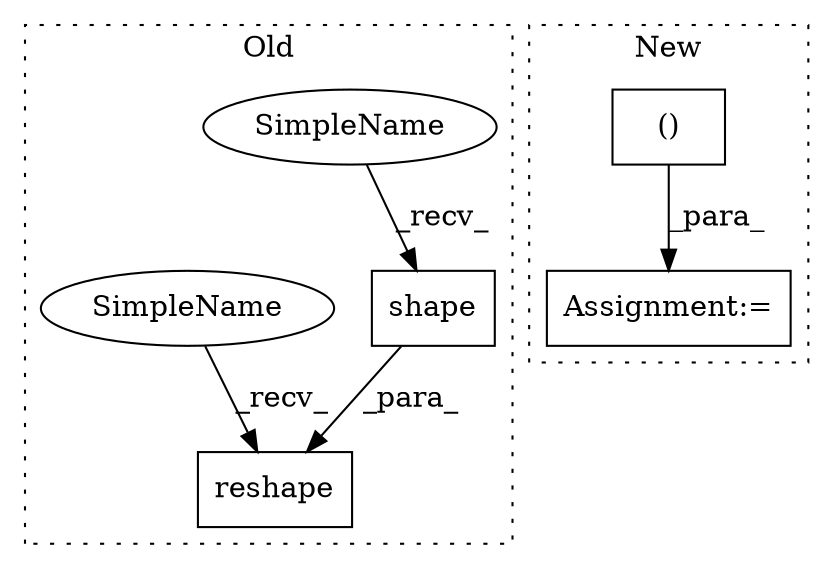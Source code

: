 digraph G {
subgraph cluster0 {
1 [label="shape" a="32" s="16090,16103" l="6,1" shape="box"];
4 [label="reshape" a="32" s="16181,16224" l="8,2" shape="box"];
5 [label="SimpleName" a="42" s="16081" l="8" shape="ellipse"];
6 [label="SimpleName" a="42" s="16172" l="8" shape="ellipse"];
label = "Old";
style="dotted";
}
subgraph cluster1 {
2 [label="()" a="106" s="14946" l="27" shape="box"];
3 [label="Assignment:=" a="7" s="14917" l="2" shape="box"];
label = "New";
style="dotted";
}
1 -> 4 [label="_para_"];
2 -> 3 [label="_para_"];
5 -> 1 [label="_recv_"];
6 -> 4 [label="_recv_"];
}